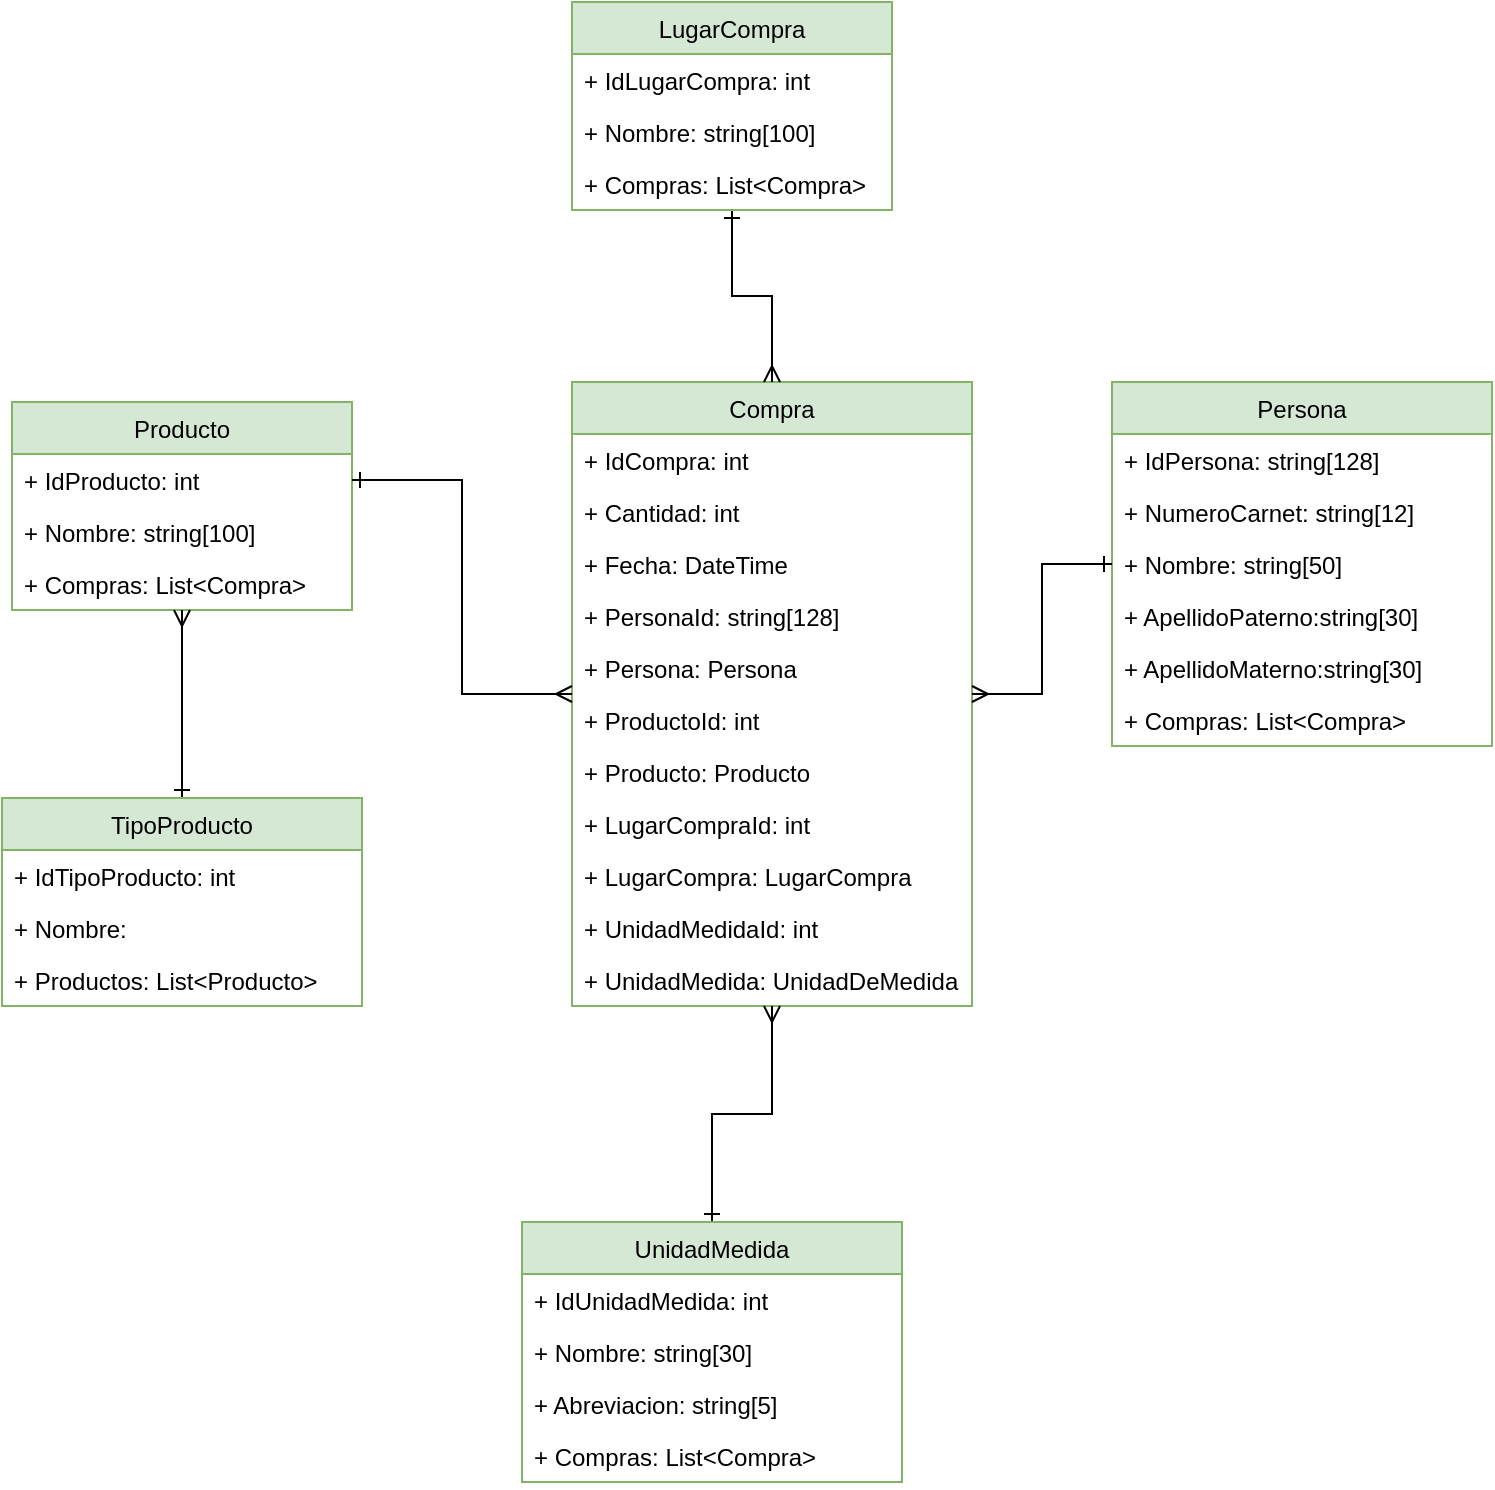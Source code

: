 <mxfile version="16.0.2" type="device"><diagram id="C5RBs43oDa-KdzZeNtuy" name="Page-1"><mxGraphModel dx="1102" dy="1025" grid="1" gridSize="10" guides="1" tooltips="1" connect="1" arrows="1" fold="1" page="1" pageScale="1" pageWidth="827" pageHeight="1169" math="0" shadow="0"><root><mxCell id="WIyWlLk6GJQsqaUBKTNV-0"/><mxCell id="WIyWlLk6GJQsqaUBKTNV-1" parent="WIyWlLk6GJQsqaUBKTNV-0"/><mxCell id="TkqTWgbkUEOFYcg6AJB4-0" value="Producto" style="swimlane;fontStyle=0;childLayout=stackLayout;horizontal=1;startSize=26;fillColor=#d5e8d4;horizontalStack=0;resizeParent=1;resizeParentMax=0;resizeLast=0;collapsible=1;marginBottom=0;strokeColor=#82b366;" vertex="1" parent="WIyWlLk6GJQsqaUBKTNV-1"><mxGeometry x="60" y="250" width="170" height="104" as="geometry"/></mxCell><mxCell id="TkqTWgbkUEOFYcg6AJB4-1" value="+ IdProducto: int" style="text;strokeColor=none;fillColor=none;align=left;verticalAlign=top;spacingLeft=4;spacingRight=4;overflow=hidden;rotatable=0;points=[[0,0.5],[1,0.5]];portConstraint=eastwest;" vertex="1" parent="TkqTWgbkUEOFYcg6AJB4-0"><mxGeometry y="26" width="170" height="26" as="geometry"/></mxCell><mxCell id="TkqTWgbkUEOFYcg6AJB4-2" value="+ Nombre: string[100]" style="text;strokeColor=none;fillColor=none;align=left;verticalAlign=top;spacingLeft=4;spacingRight=4;overflow=hidden;rotatable=0;points=[[0,0.5],[1,0.5]];portConstraint=eastwest;" vertex="1" parent="TkqTWgbkUEOFYcg6AJB4-0"><mxGeometry y="52" width="170" height="26" as="geometry"/></mxCell><mxCell id="TkqTWgbkUEOFYcg6AJB4-46" value="+ Compras: List&lt;Compra&gt;" style="text;strokeColor=none;fillColor=none;align=left;verticalAlign=top;spacingLeft=4;spacingRight=4;overflow=hidden;rotatable=0;points=[[0,0.5],[1,0.5]];portConstraint=eastwest;" vertex="1" parent="TkqTWgbkUEOFYcg6AJB4-0"><mxGeometry y="78" width="170" height="26" as="geometry"/></mxCell><mxCell id="TkqTWgbkUEOFYcg6AJB4-8" value="Persona" style="swimlane;fontStyle=0;childLayout=stackLayout;horizontal=1;startSize=26;fillColor=#d5e8d4;horizontalStack=0;resizeParent=1;resizeParentMax=0;resizeLast=0;collapsible=1;marginBottom=0;strokeColor=#82b366;" vertex="1" parent="WIyWlLk6GJQsqaUBKTNV-1"><mxGeometry x="610" y="240" width="190" height="182" as="geometry"/></mxCell><mxCell id="TkqTWgbkUEOFYcg6AJB4-9" value="+ IdPersona: string[128]" style="text;strokeColor=none;fillColor=none;align=left;verticalAlign=top;spacingLeft=4;spacingRight=4;overflow=hidden;rotatable=0;points=[[0,0.5],[1,0.5]];portConstraint=eastwest;" vertex="1" parent="TkqTWgbkUEOFYcg6AJB4-8"><mxGeometry y="26" width="190" height="26" as="geometry"/></mxCell><mxCell id="TkqTWgbkUEOFYcg6AJB4-30" value="+ NumeroCarnet: string[12]" style="text;strokeColor=none;fillColor=none;align=left;verticalAlign=top;spacingLeft=4;spacingRight=4;overflow=hidden;rotatable=0;points=[[0,0.5],[1,0.5]];portConstraint=eastwest;" vertex="1" parent="TkqTWgbkUEOFYcg6AJB4-8"><mxGeometry y="52" width="190" height="26" as="geometry"/></mxCell><mxCell id="TkqTWgbkUEOFYcg6AJB4-10" value="+ Nombre: string[50]" style="text;strokeColor=none;fillColor=none;align=left;verticalAlign=top;spacingLeft=4;spacingRight=4;overflow=hidden;rotatable=0;points=[[0,0.5],[1,0.5]];portConstraint=eastwest;" vertex="1" parent="TkqTWgbkUEOFYcg6AJB4-8"><mxGeometry y="78" width="190" height="26" as="geometry"/></mxCell><mxCell id="TkqTWgbkUEOFYcg6AJB4-11" value="+ ApellidoPaterno:string[30]" style="text;strokeColor=none;fillColor=none;align=left;verticalAlign=top;spacingLeft=4;spacingRight=4;overflow=hidden;rotatable=0;points=[[0,0.5],[1,0.5]];portConstraint=eastwest;" vertex="1" parent="TkqTWgbkUEOFYcg6AJB4-8"><mxGeometry y="104" width="190" height="26" as="geometry"/></mxCell><mxCell id="TkqTWgbkUEOFYcg6AJB4-16" value="+ ApellidoMaterno:string[30]" style="text;strokeColor=none;fillColor=none;align=left;verticalAlign=top;spacingLeft=4;spacingRight=4;overflow=hidden;rotatable=0;points=[[0,0.5],[1,0.5]];portConstraint=eastwest;" vertex="1" parent="TkqTWgbkUEOFYcg6AJB4-8"><mxGeometry y="130" width="190" height="26" as="geometry"/></mxCell><mxCell id="TkqTWgbkUEOFYcg6AJB4-45" value="+ Compras: List&lt;Compra&gt;" style="text;strokeColor=none;fillColor=none;align=left;verticalAlign=top;spacingLeft=4;spacingRight=4;overflow=hidden;rotatable=0;points=[[0,0.5],[1,0.5]];portConstraint=eastwest;" vertex="1" parent="TkqTWgbkUEOFYcg6AJB4-8"><mxGeometry y="156" width="190" height="26" as="geometry"/></mxCell><mxCell id="TkqTWgbkUEOFYcg6AJB4-12" value="Compra" style="swimlane;fontStyle=0;childLayout=stackLayout;horizontal=1;startSize=26;fillColor=#d5e8d4;horizontalStack=0;resizeParent=1;resizeParentMax=0;resizeLast=0;collapsible=1;marginBottom=0;strokeColor=#82b366;" vertex="1" parent="WIyWlLk6GJQsqaUBKTNV-1"><mxGeometry x="340" y="240" width="200" height="312" as="geometry"/></mxCell><mxCell id="TkqTWgbkUEOFYcg6AJB4-13" value="+ IdCompra: int" style="text;strokeColor=none;fillColor=none;align=left;verticalAlign=top;spacingLeft=4;spacingRight=4;overflow=hidden;rotatable=0;points=[[0,0.5],[1,0.5]];portConstraint=eastwest;" vertex="1" parent="TkqTWgbkUEOFYcg6AJB4-12"><mxGeometry y="26" width="200" height="26" as="geometry"/></mxCell><mxCell id="TkqTWgbkUEOFYcg6AJB4-35" value="+ Cantidad: int" style="text;strokeColor=none;fillColor=none;align=left;verticalAlign=top;spacingLeft=4;spacingRight=4;overflow=hidden;rotatable=0;points=[[0,0.5],[1,0.5]];portConstraint=eastwest;" vertex="1" parent="TkqTWgbkUEOFYcg6AJB4-12"><mxGeometry y="52" width="200" height="26" as="geometry"/></mxCell><mxCell id="TkqTWgbkUEOFYcg6AJB4-25" value="+ Fecha: DateTime" style="text;strokeColor=none;fillColor=none;align=left;verticalAlign=top;spacingLeft=4;spacingRight=4;overflow=hidden;rotatable=0;points=[[0,0.5],[1,0.5]];portConstraint=eastwest;" vertex="1" parent="TkqTWgbkUEOFYcg6AJB4-12"><mxGeometry y="78" width="200" height="26" as="geometry"/></mxCell><mxCell id="TkqTWgbkUEOFYcg6AJB4-14" value="+ PersonaId: string[128]" style="text;strokeColor=none;fillColor=none;align=left;verticalAlign=top;spacingLeft=4;spacingRight=4;overflow=hidden;rotatable=0;points=[[0,0.5],[1,0.5]];portConstraint=eastwest;" vertex="1" parent="TkqTWgbkUEOFYcg6AJB4-12"><mxGeometry y="104" width="200" height="26" as="geometry"/></mxCell><mxCell id="TkqTWgbkUEOFYcg6AJB4-52" value="+ Persona: Persona" style="text;strokeColor=none;fillColor=none;align=left;verticalAlign=top;spacingLeft=4;spacingRight=4;overflow=hidden;rotatable=0;points=[[0,0.5],[1,0.5]];portConstraint=eastwest;" vertex="1" parent="TkqTWgbkUEOFYcg6AJB4-12"><mxGeometry y="130" width="200" height="26" as="geometry"/></mxCell><mxCell id="TkqTWgbkUEOFYcg6AJB4-15" value="+ ProductoId: int" style="text;strokeColor=none;fillColor=none;align=left;verticalAlign=top;spacingLeft=4;spacingRight=4;overflow=hidden;rotatable=0;points=[[0,0.5],[1,0.5]];portConstraint=eastwest;" vertex="1" parent="TkqTWgbkUEOFYcg6AJB4-12"><mxGeometry y="156" width="200" height="26" as="geometry"/></mxCell><mxCell id="TkqTWgbkUEOFYcg6AJB4-51" value="+ Producto: Producto" style="text;strokeColor=none;fillColor=none;align=left;verticalAlign=top;spacingLeft=4;spacingRight=4;overflow=hidden;rotatable=0;points=[[0,0.5],[1,0.5]];portConstraint=eastwest;" vertex="1" parent="TkqTWgbkUEOFYcg6AJB4-12"><mxGeometry y="182" width="200" height="26" as="geometry"/></mxCell><mxCell id="TkqTWgbkUEOFYcg6AJB4-42" value="+ LugarCompraId: int" style="text;strokeColor=none;fillColor=none;align=left;verticalAlign=top;spacingLeft=4;spacingRight=4;overflow=hidden;rotatable=0;points=[[0,0.5],[1,0.5]];portConstraint=eastwest;" vertex="1" parent="TkqTWgbkUEOFYcg6AJB4-12"><mxGeometry y="208" width="200" height="26" as="geometry"/></mxCell><mxCell id="TkqTWgbkUEOFYcg6AJB4-50" value="+ LugarCompra: LugarCompra" style="text;strokeColor=none;fillColor=none;align=left;verticalAlign=top;spacingLeft=4;spacingRight=4;overflow=hidden;rotatable=0;points=[[0,0.5],[1,0.5]];portConstraint=eastwest;" vertex="1" parent="TkqTWgbkUEOFYcg6AJB4-12"><mxGeometry y="234" width="200" height="26" as="geometry"/></mxCell><mxCell id="TkqTWgbkUEOFYcg6AJB4-43" value="+ UnidadMedidaId: int" style="text;strokeColor=none;fillColor=none;align=left;verticalAlign=top;spacingLeft=4;spacingRight=4;overflow=hidden;rotatable=0;points=[[0,0.5],[1,0.5]];portConstraint=eastwest;" vertex="1" parent="TkqTWgbkUEOFYcg6AJB4-12"><mxGeometry y="260" width="200" height="26" as="geometry"/></mxCell><mxCell id="TkqTWgbkUEOFYcg6AJB4-49" value="+ UnidadMedida: UnidadDeMedida" style="text;strokeColor=none;fillColor=none;align=left;verticalAlign=top;spacingLeft=4;spacingRight=4;overflow=hidden;rotatable=0;points=[[0,0.5],[1,0.5]];portConstraint=eastwest;" vertex="1" parent="TkqTWgbkUEOFYcg6AJB4-12"><mxGeometry y="286" width="200" height="26" as="geometry"/></mxCell><mxCell id="TkqTWgbkUEOFYcg6AJB4-38" style="edgeStyle=orthogonalEdgeStyle;rounded=0;orthogonalLoop=1;jettySize=auto;html=1;startArrow=ERone;startFill=0;endArrow=ERmany;endFill=0;" edge="1" parent="WIyWlLk6GJQsqaUBKTNV-1" source="TkqTWgbkUEOFYcg6AJB4-21" target="TkqTWgbkUEOFYcg6AJB4-12"><mxGeometry relative="1" as="geometry"/></mxCell><mxCell id="TkqTWgbkUEOFYcg6AJB4-21" value="UnidadMedida" style="swimlane;fontStyle=0;childLayout=stackLayout;horizontal=1;startSize=26;fillColor=#d5e8d4;horizontalStack=0;resizeParent=1;resizeParentMax=0;resizeLast=0;collapsible=1;marginBottom=0;strokeColor=#82b366;" vertex="1" parent="WIyWlLk6GJQsqaUBKTNV-1"><mxGeometry x="315" y="660" width="190" height="130" as="geometry"/></mxCell><mxCell id="TkqTWgbkUEOFYcg6AJB4-22" value="+ IdUnidadMedida: int" style="text;strokeColor=none;fillColor=none;align=left;verticalAlign=top;spacingLeft=4;spacingRight=4;overflow=hidden;rotatable=0;points=[[0,0.5],[1,0.5]];portConstraint=eastwest;" vertex="1" parent="TkqTWgbkUEOFYcg6AJB4-21"><mxGeometry y="26" width="190" height="26" as="geometry"/></mxCell><mxCell id="TkqTWgbkUEOFYcg6AJB4-23" value="+ Nombre: string[30]" style="text;strokeColor=none;fillColor=none;align=left;verticalAlign=top;spacingLeft=4;spacingRight=4;overflow=hidden;rotatable=0;points=[[0,0.5],[1,0.5]];portConstraint=eastwest;" vertex="1" parent="TkqTWgbkUEOFYcg6AJB4-21"><mxGeometry y="52" width="190" height="26" as="geometry"/></mxCell><mxCell id="TkqTWgbkUEOFYcg6AJB4-24" value="+ Abreviacion: string[5]" style="text;strokeColor=none;fillColor=none;align=left;verticalAlign=top;spacingLeft=4;spacingRight=4;overflow=hidden;rotatable=0;points=[[0,0.5],[1,0.5]];portConstraint=eastwest;" vertex="1" parent="TkqTWgbkUEOFYcg6AJB4-21"><mxGeometry y="78" width="190" height="26" as="geometry"/></mxCell><mxCell id="TkqTWgbkUEOFYcg6AJB4-47" value="+ Compras: List&lt;Compra&gt;" style="text;strokeColor=none;fillColor=none;align=left;verticalAlign=top;spacingLeft=4;spacingRight=4;overflow=hidden;rotatable=0;points=[[0,0.5],[1,0.5]];portConstraint=eastwest;" vertex="1" parent="TkqTWgbkUEOFYcg6AJB4-21"><mxGeometry y="104" width="190" height="26" as="geometry"/></mxCell><mxCell id="TkqTWgbkUEOFYcg6AJB4-41" style="edgeStyle=orthogonalEdgeStyle;rounded=0;orthogonalLoop=1;jettySize=auto;html=1;entryX=0.5;entryY=0;entryDx=0;entryDy=0;startArrow=ERone;startFill=0;endArrow=ERmany;endFill=0;" edge="1" parent="WIyWlLk6GJQsqaUBKTNV-1" source="TkqTWgbkUEOFYcg6AJB4-26" target="TkqTWgbkUEOFYcg6AJB4-12"><mxGeometry relative="1" as="geometry"/></mxCell><mxCell id="TkqTWgbkUEOFYcg6AJB4-26" value="LugarCompra" style="swimlane;fontStyle=0;childLayout=stackLayout;horizontal=1;startSize=26;fillColor=#d5e8d4;horizontalStack=0;resizeParent=1;resizeParentMax=0;resizeLast=0;collapsible=1;marginBottom=0;strokeColor=#82b366;" vertex="1" parent="WIyWlLk6GJQsqaUBKTNV-1"><mxGeometry x="340" y="50" width="160" height="104" as="geometry"/></mxCell><mxCell id="TkqTWgbkUEOFYcg6AJB4-27" value="+ IdLugarCompra: int" style="text;strokeColor=none;fillColor=none;align=left;verticalAlign=top;spacingLeft=4;spacingRight=4;overflow=hidden;rotatable=0;points=[[0,0.5],[1,0.5]];portConstraint=eastwest;" vertex="1" parent="TkqTWgbkUEOFYcg6AJB4-26"><mxGeometry y="26" width="160" height="26" as="geometry"/></mxCell><mxCell id="TkqTWgbkUEOFYcg6AJB4-28" value="+ Nombre: string[100]" style="text;strokeColor=none;fillColor=none;align=left;verticalAlign=top;spacingLeft=4;spacingRight=4;overflow=hidden;rotatable=0;points=[[0,0.5],[1,0.5]];portConstraint=eastwest;" vertex="1" parent="TkqTWgbkUEOFYcg6AJB4-26"><mxGeometry y="52" width="160" height="26" as="geometry"/></mxCell><mxCell id="TkqTWgbkUEOFYcg6AJB4-44" value="+ Compras: List&lt;Compra&gt;" style="text;strokeColor=none;fillColor=none;align=left;verticalAlign=top;spacingLeft=4;spacingRight=4;overflow=hidden;rotatable=0;points=[[0,0.5],[1,0.5]];portConstraint=eastwest;" vertex="1" parent="TkqTWgbkUEOFYcg6AJB4-26"><mxGeometry y="78" width="160" height="26" as="geometry"/></mxCell><mxCell id="TkqTWgbkUEOFYcg6AJB4-40" style="edgeStyle=orthogonalEdgeStyle;rounded=0;orthogonalLoop=1;jettySize=auto;html=1;startArrow=ERone;startFill=0;endArrow=ERmany;endFill=0;" edge="1" parent="WIyWlLk6GJQsqaUBKTNV-1" source="TkqTWgbkUEOFYcg6AJB4-31" target="TkqTWgbkUEOFYcg6AJB4-0"><mxGeometry relative="1" as="geometry"/></mxCell><mxCell id="TkqTWgbkUEOFYcg6AJB4-31" value="TipoProducto" style="swimlane;fontStyle=0;childLayout=stackLayout;horizontal=1;startSize=26;fillColor=#d5e8d4;horizontalStack=0;resizeParent=1;resizeParentMax=0;resizeLast=0;collapsible=1;marginBottom=0;strokeColor=#82b366;" vertex="1" parent="WIyWlLk6GJQsqaUBKTNV-1"><mxGeometry x="55" y="448" width="180" height="104" as="geometry"/></mxCell><mxCell id="TkqTWgbkUEOFYcg6AJB4-32" value="+ IdTipoProducto: int" style="text;strokeColor=none;fillColor=none;align=left;verticalAlign=top;spacingLeft=4;spacingRight=4;overflow=hidden;rotatable=0;points=[[0,0.5],[1,0.5]];portConstraint=eastwest;" vertex="1" parent="TkqTWgbkUEOFYcg6AJB4-31"><mxGeometry y="26" width="180" height="26" as="geometry"/></mxCell><mxCell id="TkqTWgbkUEOFYcg6AJB4-33" value="+ Nombre: " style="text;strokeColor=none;fillColor=none;align=left;verticalAlign=top;spacingLeft=4;spacingRight=4;overflow=hidden;rotatable=0;points=[[0,0.5],[1,0.5]];portConstraint=eastwest;" vertex="1" parent="TkqTWgbkUEOFYcg6AJB4-31"><mxGeometry y="52" width="180" height="26" as="geometry"/></mxCell><mxCell id="TkqTWgbkUEOFYcg6AJB4-48" value="+ Productos: List&lt;Producto&gt;" style="text;strokeColor=none;fillColor=none;align=left;verticalAlign=top;spacingLeft=4;spacingRight=4;overflow=hidden;rotatable=0;points=[[0,0.5],[1,0.5]];portConstraint=eastwest;" vertex="1" parent="TkqTWgbkUEOFYcg6AJB4-31"><mxGeometry y="78" width="180" height="26" as="geometry"/></mxCell><mxCell id="TkqTWgbkUEOFYcg6AJB4-36" style="edgeStyle=orthogonalEdgeStyle;rounded=0;orthogonalLoop=1;jettySize=auto;html=1;exitX=0;exitY=0.5;exitDx=0;exitDy=0;startArrow=ERone;startFill=0;endArrow=ERmany;endFill=0;" edge="1" parent="WIyWlLk6GJQsqaUBKTNV-1" source="TkqTWgbkUEOFYcg6AJB4-10" target="TkqTWgbkUEOFYcg6AJB4-12"><mxGeometry relative="1" as="geometry"/></mxCell><mxCell id="TkqTWgbkUEOFYcg6AJB4-37" style="edgeStyle=orthogonalEdgeStyle;rounded=0;orthogonalLoop=1;jettySize=auto;html=1;exitX=1;exitY=0.5;exitDx=0;exitDy=0;startArrow=ERone;startFill=0;endArrow=ERmany;endFill=0;" edge="1" parent="WIyWlLk6GJQsqaUBKTNV-1" source="TkqTWgbkUEOFYcg6AJB4-1" target="TkqTWgbkUEOFYcg6AJB4-12"><mxGeometry relative="1" as="geometry"/></mxCell></root></mxGraphModel></diagram></mxfile>